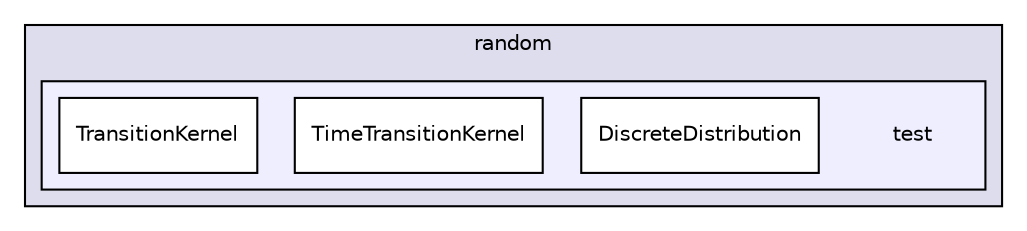 digraph "quetzal/modules/random/test" {
  compound=true
  node [ fontsize="10", fontname="Helvetica"];
  edge [ labelfontsize="10", labelfontname="Helvetica"];
  subgraph clusterdir_8a59f40c12a6ed459c765e23781c48c7 {
    graph [ bgcolor="#ddddee", pencolor="black", label="random" fontname="Helvetica", fontsize="10", URL="dir_8a59f40c12a6ed459c765e23781c48c7.html"]
  subgraph clusterdir_e79c9d0adf249558926df1e0cfaf98af {
    graph [ bgcolor="#eeeeff", pencolor="black", label="" URL="dir_e79c9d0adf249558926df1e0cfaf98af.html"];
    dir_e79c9d0adf249558926df1e0cfaf98af [shape=plaintext label="test"];
    dir_6373472ac1568c32d4f4685177d0f994 [shape=box label="DiscreteDistribution" color="black" fillcolor="white" style="filled" URL="dir_6373472ac1568c32d4f4685177d0f994.html"];
    dir_9c2a20ace8f1872d47bea2240384567e [shape=box label="TimeTransitionKernel" color="black" fillcolor="white" style="filled" URL="dir_9c2a20ace8f1872d47bea2240384567e.html"];
    dir_4e47120ad55fabc1803d94e9ab8c4d15 [shape=box label="TransitionKernel" color="black" fillcolor="white" style="filled" URL="dir_4e47120ad55fabc1803d94e9ab8c4d15.html"];
  }
  }
}
